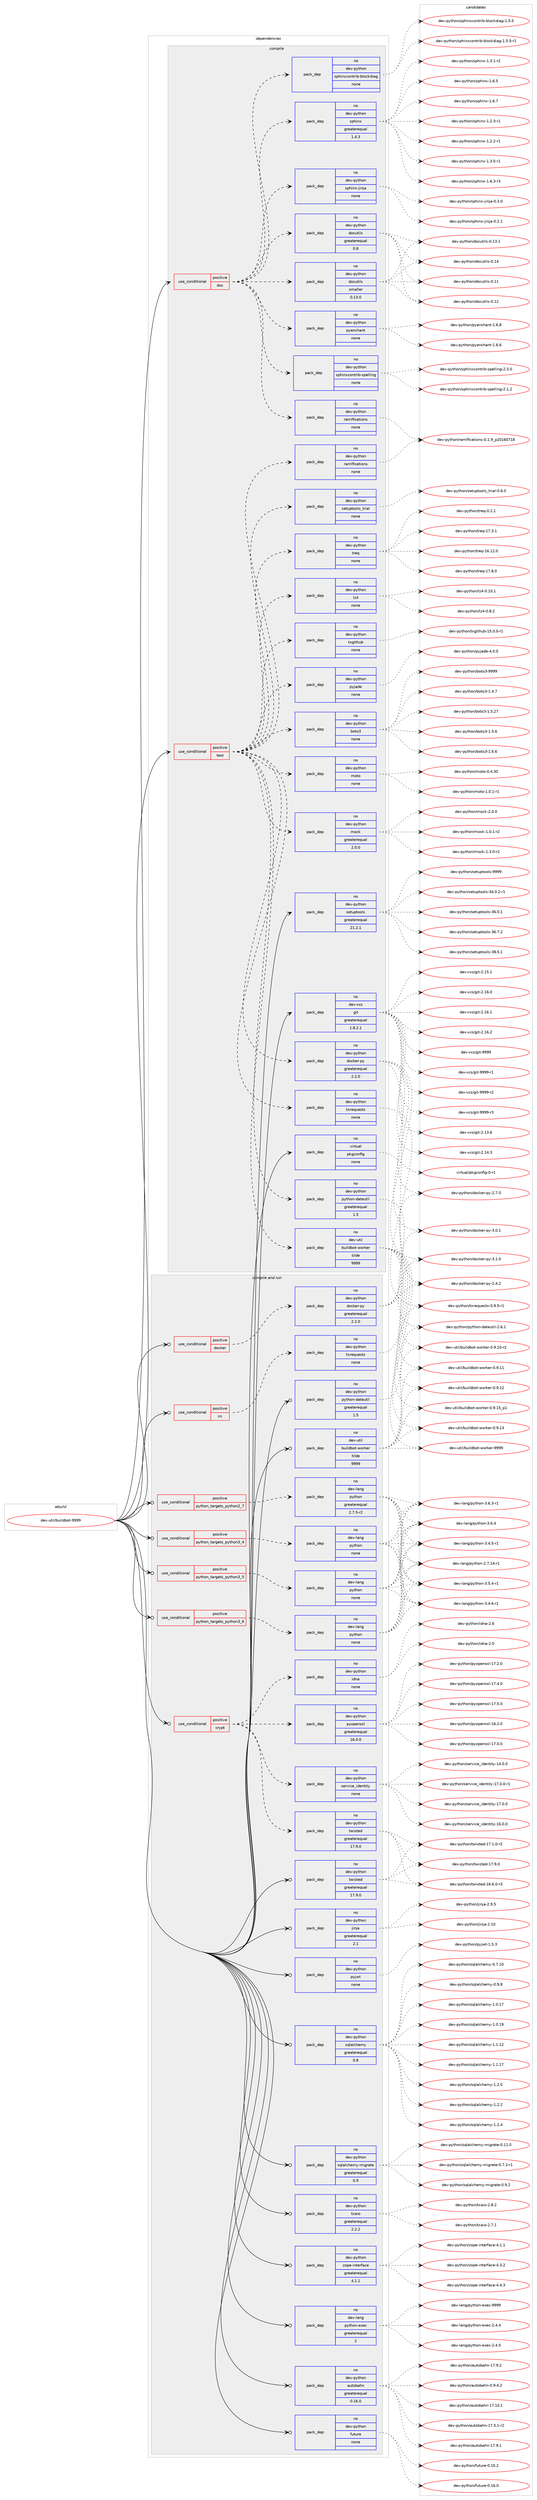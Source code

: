 digraph prolog {

# *************
# Graph options
# *************

newrank=true;
concentrate=true;
compound=true;
graph [rankdir=LR,fontname=Helvetica,fontsize=10,ranksep=1.5];#, ranksep=2.5, nodesep=0.2];
edge  [arrowhead=vee];
node  [fontname=Helvetica,fontsize=10];

# **********
# The ebuild
# **********

subgraph cluster_leftcol {
color=gray;
rank=same;
label=<<i>ebuild</i>>;
id [label="dev-util/buildbot-9999", color=red, width=4, href="../dev-util/buildbot-9999.svg"];
}

# ****************
# The dependencies
# ****************

subgraph cluster_midcol {
color=gray;
label=<<i>dependencies</i>>;
subgraph cluster_compile {
fillcolor="#eeeeee";
style=filled;
label=<<i>compile</i>>;
subgraph cond250 {
dependency527 [label=<<TABLE BORDER="0" CELLBORDER="1" CELLSPACING="0" CELLPADDING="4"><TR><TD ROWSPAN="3" CELLPADDING="10">use_conditional</TD></TR><TR><TD>positive</TD></TR><TR><TD>doc</TD></TR></TABLE>>, shape=none, color=red];
subgraph pack274 {
dependency528 [label=<<TABLE BORDER="0" CELLBORDER="1" CELLSPACING="0" CELLPADDING="4" WIDTH="220"><TR><TD ROWSPAN="6" CELLPADDING="30">pack_dep</TD></TR><TR><TD WIDTH="110">no</TD></TR><TR><TD>dev-python</TD></TR><TR><TD>sphinx</TD></TR><TR><TD>greaterequal</TD></TR><TR><TD>1.4.3</TD></TR></TABLE>>, shape=none, color=blue];
}
dependency527:e -> dependency528:w [weight=20,style="dashed",arrowhead="vee"];
subgraph pack275 {
dependency529 [label=<<TABLE BORDER="0" CELLBORDER="1" CELLSPACING="0" CELLPADDING="4" WIDTH="220"><TR><TD ROWSPAN="6" CELLPADDING="30">pack_dep</TD></TR><TR><TD WIDTH="110">no</TD></TR><TR><TD>dev-python</TD></TR><TR><TD>sphinxcontrib-blockdiag</TD></TR><TR><TD>none</TD></TR><TR><TD></TD></TR></TABLE>>, shape=none, color=blue];
}
dependency527:e -> dependency529:w [weight=20,style="dashed",arrowhead="vee"];
subgraph pack276 {
dependency530 [label=<<TABLE BORDER="0" CELLBORDER="1" CELLSPACING="0" CELLPADDING="4" WIDTH="220"><TR><TD ROWSPAN="6" CELLPADDING="30">pack_dep</TD></TR><TR><TD WIDTH="110">no</TD></TR><TR><TD>dev-python</TD></TR><TR><TD>sphinxcontrib-spelling</TD></TR><TR><TD>none</TD></TR><TR><TD></TD></TR></TABLE>>, shape=none, color=blue];
}
dependency527:e -> dependency530:w [weight=20,style="dashed",arrowhead="vee"];
subgraph pack277 {
dependency531 [label=<<TABLE BORDER="0" CELLBORDER="1" CELLSPACING="0" CELLPADDING="4" WIDTH="220"><TR><TD ROWSPAN="6" CELLPADDING="30">pack_dep</TD></TR><TR><TD WIDTH="110">no</TD></TR><TR><TD>dev-python</TD></TR><TR><TD>pyenchant</TD></TR><TR><TD>none</TD></TR><TR><TD></TD></TR></TABLE>>, shape=none, color=blue];
}
dependency527:e -> dependency531:w [weight=20,style="dashed",arrowhead="vee"];
subgraph pack278 {
dependency532 [label=<<TABLE BORDER="0" CELLBORDER="1" CELLSPACING="0" CELLPADDING="4" WIDTH="220"><TR><TD ROWSPAN="6" CELLPADDING="30">pack_dep</TD></TR><TR><TD WIDTH="110">no</TD></TR><TR><TD>dev-python</TD></TR><TR><TD>docutils</TD></TR><TR><TD>greaterequal</TD></TR><TR><TD>0.8</TD></TR></TABLE>>, shape=none, color=blue];
}
dependency527:e -> dependency532:w [weight=20,style="dashed",arrowhead="vee"];
subgraph pack279 {
dependency533 [label=<<TABLE BORDER="0" CELLBORDER="1" CELLSPACING="0" CELLPADDING="4" WIDTH="220"><TR><TD ROWSPAN="6" CELLPADDING="30">pack_dep</TD></TR><TR><TD WIDTH="110">no</TD></TR><TR><TD>dev-python</TD></TR><TR><TD>docutils</TD></TR><TR><TD>smaller</TD></TR><TR><TD>0.13.0</TD></TR></TABLE>>, shape=none, color=blue];
}
dependency527:e -> dependency533:w [weight=20,style="dashed",arrowhead="vee"];
subgraph pack280 {
dependency534 [label=<<TABLE BORDER="0" CELLBORDER="1" CELLSPACING="0" CELLPADDING="4" WIDTH="220"><TR><TD ROWSPAN="6" CELLPADDING="30">pack_dep</TD></TR><TR><TD WIDTH="110">no</TD></TR><TR><TD>dev-python</TD></TR><TR><TD>sphinx-jinja</TD></TR><TR><TD>none</TD></TR><TR><TD></TD></TR></TABLE>>, shape=none, color=blue];
}
dependency527:e -> dependency534:w [weight=20,style="dashed",arrowhead="vee"];
subgraph pack281 {
dependency535 [label=<<TABLE BORDER="0" CELLBORDER="1" CELLSPACING="0" CELLPADDING="4" WIDTH="220"><TR><TD ROWSPAN="6" CELLPADDING="30">pack_dep</TD></TR><TR><TD WIDTH="110">no</TD></TR><TR><TD>dev-python</TD></TR><TR><TD>ramlfications</TD></TR><TR><TD>none</TD></TR><TR><TD></TD></TR></TABLE>>, shape=none, color=blue];
}
dependency527:e -> dependency535:w [weight=20,style="dashed",arrowhead="vee"];
}
id:e -> dependency527:w [weight=20,style="solid",arrowhead="vee"];
subgraph cond251 {
dependency536 [label=<<TABLE BORDER="0" CELLBORDER="1" CELLSPACING="0" CELLPADDING="4"><TR><TD ROWSPAN="3" CELLPADDING="10">use_conditional</TD></TR><TR><TD>positive</TD></TR><TR><TD>test</TD></TR></TABLE>>, shape=none, color=red];
subgraph pack282 {
dependency537 [label=<<TABLE BORDER="0" CELLBORDER="1" CELLSPACING="0" CELLPADDING="4" WIDTH="220"><TR><TD ROWSPAN="6" CELLPADDING="30">pack_dep</TD></TR><TR><TD WIDTH="110">no</TD></TR><TR><TD>dev-python</TD></TR><TR><TD>python-dateutil</TD></TR><TR><TD>greaterequal</TD></TR><TR><TD>1.5</TD></TR></TABLE>>, shape=none, color=blue];
}
dependency536:e -> dependency537:w [weight=20,style="dashed",arrowhead="vee"];
subgraph pack283 {
dependency538 [label=<<TABLE BORDER="0" CELLBORDER="1" CELLSPACING="0" CELLPADDING="4" WIDTH="220"><TR><TD ROWSPAN="6" CELLPADDING="30">pack_dep</TD></TR><TR><TD WIDTH="110">no</TD></TR><TR><TD>dev-python</TD></TR><TR><TD>mock</TD></TR><TR><TD>greaterequal</TD></TR><TR><TD>2.0.0</TD></TR></TABLE>>, shape=none, color=blue];
}
dependency536:e -> dependency538:w [weight=20,style="dashed",arrowhead="vee"];
subgraph pack284 {
dependency539 [label=<<TABLE BORDER="0" CELLBORDER="1" CELLSPACING="0" CELLPADDING="4" WIDTH="220"><TR><TD ROWSPAN="6" CELLPADDING="30">pack_dep</TD></TR><TR><TD WIDTH="110">no</TD></TR><TR><TD>dev-python</TD></TR><TR><TD>moto</TD></TR><TR><TD>none</TD></TR><TR><TD></TD></TR></TABLE>>, shape=none, color=blue];
}
dependency536:e -> dependency539:w [weight=20,style="dashed",arrowhead="vee"];
subgraph pack285 {
dependency540 [label=<<TABLE BORDER="0" CELLBORDER="1" CELLSPACING="0" CELLPADDING="4" WIDTH="220"><TR><TD ROWSPAN="6" CELLPADDING="30">pack_dep</TD></TR><TR><TD WIDTH="110">no</TD></TR><TR><TD>dev-python</TD></TR><TR><TD>boto3</TD></TR><TR><TD>none</TD></TR><TR><TD></TD></TR></TABLE>>, shape=none, color=blue];
}
dependency536:e -> dependency540:w [weight=20,style="dashed",arrowhead="vee"];
subgraph pack286 {
dependency541 [label=<<TABLE BORDER="0" CELLBORDER="1" CELLSPACING="0" CELLPADDING="4" WIDTH="220"><TR><TD ROWSPAN="6" CELLPADDING="30">pack_dep</TD></TR><TR><TD WIDTH="110">no</TD></TR><TR><TD>dev-python</TD></TR><TR><TD>ramlfications</TD></TR><TR><TD>none</TD></TR><TR><TD></TD></TR></TABLE>>, shape=none, color=blue];
}
dependency536:e -> dependency541:w [weight=20,style="dashed",arrowhead="vee"];
subgraph pack287 {
dependency542 [label=<<TABLE BORDER="0" CELLBORDER="1" CELLSPACING="0" CELLPADDING="4" WIDTH="220"><TR><TD ROWSPAN="6" CELLPADDING="30">pack_dep</TD></TR><TR><TD WIDTH="110">no</TD></TR><TR><TD>dev-python</TD></TR><TR><TD>pyjade</TD></TR><TR><TD>none</TD></TR><TR><TD></TD></TR></TABLE>>, shape=none, color=blue];
}
dependency536:e -> dependency542:w [weight=20,style="dashed",arrowhead="vee"];
subgraph pack288 {
dependency543 [label=<<TABLE BORDER="0" CELLBORDER="1" CELLSPACING="0" CELLPADDING="4" WIDTH="220"><TR><TD ROWSPAN="6" CELLPADDING="30">pack_dep</TD></TR><TR><TD WIDTH="110">no</TD></TR><TR><TD>dev-python</TD></TR><TR><TD>txgithub</TD></TR><TR><TD>none</TD></TR><TR><TD></TD></TR></TABLE>>, shape=none, color=blue];
}
dependency536:e -> dependency543:w [weight=20,style="dashed",arrowhead="vee"];
subgraph pack289 {
dependency544 [label=<<TABLE BORDER="0" CELLBORDER="1" CELLSPACING="0" CELLPADDING="4" WIDTH="220"><TR><TD ROWSPAN="6" CELLPADDING="30">pack_dep</TD></TR><TR><TD WIDTH="110">no</TD></TR><TR><TD>dev-python</TD></TR><TR><TD>txrequests</TD></TR><TR><TD>none</TD></TR><TR><TD></TD></TR></TABLE>>, shape=none, color=blue];
}
dependency536:e -> dependency544:w [weight=20,style="dashed",arrowhead="vee"];
subgraph pack290 {
dependency545 [label=<<TABLE BORDER="0" CELLBORDER="1" CELLSPACING="0" CELLPADDING="4" WIDTH="220"><TR><TD ROWSPAN="6" CELLPADDING="30">pack_dep</TD></TR><TR><TD WIDTH="110">no</TD></TR><TR><TD>dev-python</TD></TR><TR><TD>lz4</TD></TR><TR><TD>none</TD></TR><TR><TD></TD></TR></TABLE>>, shape=none, color=blue];
}
dependency536:e -> dependency545:w [weight=20,style="dashed",arrowhead="vee"];
subgraph pack291 {
dependency546 [label=<<TABLE BORDER="0" CELLBORDER="1" CELLSPACING="0" CELLPADDING="4" WIDTH="220"><TR><TD ROWSPAN="6" CELLPADDING="30">pack_dep</TD></TR><TR><TD WIDTH="110">no</TD></TR><TR><TD>dev-python</TD></TR><TR><TD>treq</TD></TR><TR><TD>none</TD></TR><TR><TD></TD></TR></TABLE>>, shape=none, color=blue];
}
dependency536:e -> dependency546:w [weight=20,style="dashed",arrowhead="vee"];
subgraph pack292 {
dependency547 [label=<<TABLE BORDER="0" CELLBORDER="1" CELLSPACING="0" CELLPADDING="4" WIDTH="220"><TR><TD ROWSPAN="6" CELLPADDING="30">pack_dep</TD></TR><TR><TD WIDTH="110">no</TD></TR><TR><TD>dev-python</TD></TR><TR><TD>setuptools_trial</TD></TR><TR><TD>none</TD></TR><TR><TD></TD></TR></TABLE>>, shape=none, color=blue];
}
dependency536:e -> dependency547:w [weight=20,style="dashed",arrowhead="vee"];
subgraph pack293 {
dependency548 [label=<<TABLE BORDER="0" CELLBORDER="1" CELLSPACING="0" CELLPADDING="4" WIDTH="220"><TR><TD ROWSPAN="6" CELLPADDING="30">pack_dep</TD></TR><TR><TD WIDTH="110">no</TD></TR><TR><TD>dev-util</TD></TR><TR><TD>buildbot-worker</TD></TR><TR><TD>tilde</TD></TR><TR><TD>9999</TD></TR></TABLE>>, shape=none, color=blue];
}
dependency536:e -> dependency548:w [weight=20,style="dashed",arrowhead="vee"];
subgraph pack294 {
dependency549 [label=<<TABLE BORDER="0" CELLBORDER="1" CELLSPACING="0" CELLPADDING="4" WIDTH="220"><TR><TD ROWSPAN="6" CELLPADDING="30">pack_dep</TD></TR><TR><TD WIDTH="110">no</TD></TR><TR><TD>dev-python</TD></TR><TR><TD>docker-py</TD></TR><TR><TD>greaterequal</TD></TR><TR><TD>2.2.0</TD></TR></TABLE>>, shape=none, color=blue];
}
dependency536:e -> dependency549:w [weight=20,style="dashed",arrowhead="vee"];
}
id:e -> dependency536:w [weight=20,style="solid",arrowhead="vee"];
subgraph pack295 {
dependency550 [label=<<TABLE BORDER="0" CELLBORDER="1" CELLSPACING="0" CELLPADDING="4" WIDTH="220"><TR><TD ROWSPAN="6" CELLPADDING="30">pack_dep</TD></TR><TR><TD WIDTH="110">no</TD></TR><TR><TD>dev-python</TD></TR><TR><TD>setuptools</TD></TR><TR><TD>greaterequal</TD></TR><TR><TD>21.2.1</TD></TR></TABLE>>, shape=none, color=blue];
}
id:e -> dependency550:w [weight=20,style="solid",arrowhead="vee"];
subgraph pack296 {
dependency551 [label=<<TABLE BORDER="0" CELLBORDER="1" CELLSPACING="0" CELLPADDING="4" WIDTH="220"><TR><TD ROWSPAN="6" CELLPADDING="30">pack_dep</TD></TR><TR><TD WIDTH="110">no</TD></TR><TR><TD>dev-vcs</TD></TR><TR><TD>git</TD></TR><TR><TD>greaterequal</TD></TR><TR><TD>1.8.2.1</TD></TR></TABLE>>, shape=none, color=blue];
}
id:e -> dependency551:w [weight=20,style="solid",arrowhead="vee"];
subgraph pack297 {
dependency552 [label=<<TABLE BORDER="0" CELLBORDER="1" CELLSPACING="0" CELLPADDING="4" WIDTH="220"><TR><TD ROWSPAN="6" CELLPADDING="30">pack_dep</TD></TR><TR><TD WIDTH="110">no</TD></TR><TR><TD>virtual</TD></TR><TR><TD>pkgconfig</TD></TR><TR><TD>none</TD></TR><TR><TD></TD></TR></TABLE>>, shape=none, color=blue];
}
id:e -> dependency552:w [weight=20,style="solid",arrowhead="vee"];
}
subgraph cluster_compileandrun {
fillcolor="#eeeeee";
style=filled;
label=<<i>compile and run</i>>;
subgraph cond252 {
dependency553 [label=<<TABLE BORDER="0" CELLBORDER="1" CELLSPACING="0" CELLPADDING="4"><TR><TD ROWSPAN="3" CELLPADDING="10">use_conditional</TD></TR><TR><TD>positive</TD></TR><TR><TD>crypt</TD></TR></TABLE>>, shape=none, color=red];
subgraph pack298 {
dependency554 [label=<<TABLE BORDER="0" CELLBORDER="1" CELLSPACING="0" CELLPADDING="4" WIDTH="220"><TR><TD ROWSPAN="6" CELLPADDING="30">pack_dep</TD></TR><TR><TD WIDTH="110">no</TD></TR><TR><TD>dev-python</TD></TR><TR><TD>twisted</TD></TR><TR><TD>greaterequal</TD></TR><TR><TD>17.9.0</TD></TR></TABLE>>, shape=none, color=blue];
}
dependency553:e -> dependency554:w [weight=20,style="dashed",arrowhead="vee"];
subgraph pack299 {
dependency555 [label=<<TABLE BORDER="0" CELLBORDER="1" CELLSPACING="0" CELLPADDING="4" WIDTH="220"><TR><TD ROWSPAN="6" CELLPADDING="30">pack_dep</TD></TR><TR><TD WIDTH="110">no</TD></TR><TR><TD>dev-python</TD></TR><TR><TD>pyopenssl</TD></TR><TR><TD>greaterequal</TD></TR><TR><TD>16.0.0</TD></TR></TABLE>>, shape=none, color=blue];
}
dependency553:e -> dependency555:w [weight=20,style="dashed",arrowhead="vee"];
subgraph pack300 {
dependency556 [label=<<TABLE BORDER="0" CELLBORDER="1" CELLSPACING="0" CELLPADDING="4" WIDTH="220"><TR><TD ROWSPAN="6" CELLPADDING="30">pack_dep</TD></TR><TR><TD WIDTH="110">no</TD></TR><TR><TD>dev-python</TD></TR><TR><TD>idna</TD></TR><TR><TD>none</TD></TR><TR><TD></TD></TR></TABLE>>, shape=none, color=blue];
}
dependency553:e -> dependency556:w [weight=20,style="dashed",arrowhead="vee"];
subgraph pack301 {
dependency557 [label=<<TABLE BORDER="0" CELLBORDER="1" CELLSPACING="0" CELLPADDING="4" WIDTH="220"><TR><TD ROWSPAN="6" CELLPADDING="30">pack_dep</TD></TR><TR><TD WIDTH="110">no</TD></TR><TR><TD>dev-python</TD></TR><TR><TD>service_identity</TD></TR><TR><TD>none</TD></TR><TR><TD></TD></TR></TABLE>>, shape=none, color=blue];
}
dependency553:e -> dependency557:w [weight=20,style="dashed",arrowhead="vee"];
}
id:e -> dependency553:w [weight=20,style="solid",arrowhead="odotvee"];
subgraph cond253 {
dependency558 [label=<<TABLE BORDER="0" CELLBORDER="1" CELLSPACING="0" CELLPADDING="4"><TR><TD ROWSPAN="3" CELLPADDING="10">use_conditional</TD></TR><TR><TD>positive</TD></TR><TR><TD>docker</TD></TR></TABLE>>, shape=none, color=red];
subgraph pack302 {
dependency559 [label=<<TABLE BORDER="0" CELLBORDER="1" CELLSPACING="0" CELLPADDING="4" WIDTH="220"><TR><TD ROWSPAN="6" CELLPADDING="30">pack_dep</TD></TR><TR><TD WIDTH="110">no</TD></TR><TR><TD>dev-python</TD></TR><TR><TD>docker-py</TD></TR><TR><TD>greaterequal</TD></TR><TR><TD>2.2.0</TD></TR></TABLE>>, shape=none, color=blue];
}
dependency558:e -> dependency559:w [weight=20,style="dashed",arrowhead="vee"];
}
id:e -> dependency558:w [weight=20,style="solid",arrowhead="odotvee"];
subgraph cond254 {
dependency560 [label=<<TABLE BORDER="0" CELLBORDER="1" CELLSPACING="0" CELLPADDING="4"><TR><TD ROWSPAN="3" CELLPADDING="10">use_conditional</TD></TR><TR><TD>positive</TD></TR><TR><TD>irc</TD></TR></TABLE>>, shape=none, color=red];
subgraph pack303 {
dependency561 [label=<<TABLE BORDER="0" CELLBORDER="1" CELLSPACING="0" CELLPADDING="4" WIDTH="220"><TR><TD ROWSPAN="6" CELLPADDING="30">pack_dep</TD></TR><TR><TD WIDTH="110">no</TD></TR><TR><TD>dev-python</TD></TR><TR><TD>txrequests</TD></TR><TR><TD>none</TD></TR><TR><TD></TD></TR></TABLE>>, shape=none, color=blue];
}
dependency560:e -> dependency561:w [weight=20,style="dashed",arrowhead="vee"];
}
id:e -> dependency560:w [weight=20,style="solid",arrowhead="odotvee"];
subgraph cond255 {
dependency562 [label=<<TABLE BORDER="0" CELLBORDER="1" CELLSPACING="0" CELLPADDING="4"><TR><TD ROWSPAN="3" CELLPADDING="10">use_conditional</TD></TR><TR><TD>positive</TD></TR><TR><TD>python_targets_python2_7</TD></TR></TABLE>>, shape=none, color=red];
subgraph pack304 {
dependency563 [label=<<TABLE BORDER="0" CELLBORDER="1" CELLSPACING="0" CELLPADDING="4" WIDTH="220"><TR><TD ROWSPAN="6" CELLPADDING="30">pack_dep</TD></TR><TR><TD WIDTH="110">no</TD></TR><TR><TD>dev-lang</TD></TR><TR><TD>python</TD></TR><TR><TD>greaterequal</TD></TR><TR><TD>2.7.5-r2</TD></TR></TABLE>>, shape=none, color=blue];
}
dependency562:e -> dependency563:w [weight=20,style="dashed",arrowhead="vee"];
}
id:e -> dependency562:w [weight=20,style="solid",arrowhead="odotvee"];
subgraph cond256 {
dependency564 [label=<<TABLE BORDER="0" CELLBORDER="1" CELLSPACING="0" CELLPADDING="4"><TR><TD ROWSPAN="3" CELLPADDING="10">use_conditional</TD></TR><TR><TD>positive</TD></TR><TR><TD>python_targets_python3_4</TD></TR></TABLE>>, shape=none, color=red];
subgraph pack305 {
dependency565 [label=<<TABLE BORDER="0" CELLBORDER="1" CELLSPACING="0" CELLPADDING="4" WIDTH="220"><TR><TD ROWSPAN="6" CELLPADDING="30">pack_dep</TD></TR><TR><TD WIDTH="110">no</TD></TR><TR><TD>dev-lang</TD></TR><TR><TD>python</TD></TR><TR><TD>none</TD></TR><TR><TD></TD></TR></TABLE>>, shape=none, color=blue];
}
dependency564:e -> dependency565:w [weight=20,style="dashed",arrowhead="vee"];
}
id:e -> dependency564:w [weight=20,style="solid",arrowhead="odotvee"];
subgraph cond257 {
dependency566 [label=<<TABLE BORDER="0" CELLBORDER="1" CELLSPACING="0" CELLPADDING="4"><TR><TD ROWSPAN="3" CELLPADDING="10">use_conditional</TD></TR><TR><TD>positive</TD></TR><TR><TD>python_targets_python3_5</TD></TR></TABLE>>, shape=none, color=red];
subgraph pack306 {
dependency567 [label=<<TABLE BORDER="0" CELLBORDER="1" CELLSPACING="0" CELLPADDING="4" WIDTH="220"><TR><TD ROWSPAN="6" CELLPADDING="30">pack_dep</TD></TR><TR><TD WIDTH="110">no</TD></TR><TR><TD>dev-lang</TD></TR><TR><TD>python</TD></TR><TR><TD>none</TD></TR><TR><TD></TD></TR></TABLE>>, shape=none, color=blue];
}
dependency566:e -> dependency567:w [weight=20,style="dashed",arrowhead="vee"];
}
id:e -> dependency566:w [weight=20,style="solid",arrowhead="odotvee"];
subgraph cond258 {
dependency568 [label=<<TABLE BORDER="0" CELLBORDER="1" CELLSPACING="0" CELLPADDING="4"><TR><TD ROWSPAN="3" CELLPADDING="10">use_conditional</TD></TR><TR><TD>positive</TD></TR><TR><TD>python_targets_python3_6</TD></TR></TABLE>>, shape=none, color=red];
subgraph pack307 {
dependency569 [label=<<TABLE BORDER="0" CELLBORDER="1" CELLSPACING="0" CELLPADDING="4" WIDTH="220"><TR><TD ROWSPAN="6" CELLPADDING="30">pack_dep</TD></TR><TR><TD WIDTH="110">no</TD></TR><TR><TD>dev-lang</TD></TR><TR><TD>python</TD></TR><TR><TD>none</TD></TR><TR><TD></TD></TR></TABLE>>, shape=none, color=blue];
}
dependency568:e -> dependency569:w [weight=20,style="dashed",arrowhead="vee"];
}
id:e -> dependency568:w [weight=20,style="solid",arrowhead="odotvee"];
subgraph pack308 {
dependency570 [label=<<TABLE BORDER="0" CELLBORDER="1" CELLSPACING="0" CELLPADDING="4" WIDTH="220"><TR><TD ROWSPAN="6" CELLPADDING="30">pack_dep</TD></TR><TR><TD WIDTH="110">no</TD></TR><TR><TD>dev-lang</TD></TR><TR><TD>python-exec</TD></TR><TR><TD>greaterequal</TD></TR><TR><TD>2</TD></TR></TABLE>>, shape=none, color=blue];
}
id:e -> dependency570:w [weight=20,style="solid",arrowhead="odotvee"];
subgraph pack309 {
dependency571 [label=<<TABLE BORDER="0" CELLBORDER="1" CELLSPACING="0" CELLPADDING="4" WIDTH="220"><TR><TD ROWSPAN="6" CELLPADDING="30">pack_dep</TD></TR><TR><TD WIDTH="110">no</TD></TR><TR><TD>dev-python</TD></TR><TR><TD>autobahn</TD></TR><TR><TD>greaterequal</TD></TR><TR><TD>0.16.0</TD></TR></TABLE>>, shape=none, color=blue];
}
id:e -> dependency571:w [weight=20,style="solid",arrowhead="odotvee"];
subgraph pack310 {
dependency572 [label=<<TABLE BORDER="0" CELLBORDER="1" CELLSPACING="0" CELLPADDING="4" WIDTH="220"><TR><TD ROWSPAN="6" CELLPADDING="30">pack_dep</TD></TR><TR><TD WIDTH="110">no</TD></TR><TR><TD>dev-python</TD></TR><TR><TD>future</TD></TR><TR><TD>none</TD></TR><TR><TD></TD></TR></TABLE>>, shape=none, color=blue];
}
id:e -> dependency572:w [weight=20,style="solid",arrowhead="odotvee"];
subgraph pack311 {
dependency573 [label=<<TABLE BORDER="0" CELLBORDER="1" CELLSPACING="0" CELLPADDING="4" WIDTH="220"><TR><TD ROWSPAN="6" CELLPADDING="30">pack_dep</TD></TR><TR><TD WIDTH="110">no</TD></TR><TR><TD>dev-python</TD></TR><TR><TD>jinja</TD></TR><TR><TD>greaterequal</TD></TR><TR><TD>2.1</TD></TR></TABLE>>, shape=none, color=blue];
}
id:e -> dependency573:w [weight=20,style="solid",arrowhead="odotvee"];
subgraph pack312 {
dependency574 [label=<<TABLE BORDER="0" CELLBORDER="1" CELLSPACING="0" CELLPADDING="4" WIDTH="220"><TR><TD ROWSPAN="6" CELLPADDING="30">pack_dep</TD></TR><TR><TD WIDTH="110">no</TD></TR><TR><TD>dev-python</TD></TR><TR><TD>pyjwt</TD></TR><TR><TD>none</TD></TR><TR><TD></TD></TR></TABLE>>, shape=none, color=blue];
}
id:e -> dependency574:w [weight=20,style="solid",arrowhead="odotvee"];
subgraph pack313 {
dependency575 [label=<<TABLE BORDER="0" CELLBORDER="1" CELLSPACING="0" CELLPADDING="4" WIDTH="220"><TR><TD ROWSPAN="6" CELLPADDING="30">pack_dep</TD></TR><TR><TD WIDTH="110">no</TD></TR><TR><TD>dev-python</TD></TR><TR><TD>python-dateutil</TD></TR><TR><TD>greaterequal</TD></TR><TR><TD>1.5</TD></TR></TABLE>>, shape=none, color=blue];
}
id:e -> dependency575:w [weight=20,style="solid",arrowhead="odotvee"];
subgraph pack314 {
dependency576 [label=<<TABLE BORDER="0" CELLBORDER="1" CELLSPACING="0" CELLPADDING="4" WIDTH="220"><TR><TD ROWSPAN="6" CELLPADDING="30">pack_dep</TD></TR><TR><TD WIDTH="110">no</TD></TR><TR><TD>dev-python</TD></TR><TR><TD>sqlalchemy</TD></TR><TR><TD>greaterequal</TD></TR><TR><TD>0.8</TD></TR></TABLE>>, shape=none, color=blue];
}
id:e -> dependency576:w [weight=20,style="solid",arrowhead="odotvee"];
subgraph pack315 {
dependency577 [label=<<TABLE BORDER="0" CELLBORDER="1" CELLSPACING="0" CELLPADDING="4" WIDTH="220"><TR><TD ROWSPAN="6" CELLPADDING="30">pack_dep</TD></TR><TR><TD WIDTH="110">no</TD></TR><TR><TD>dev-python</TD></TR><TR><TD>sqlalchemy-migrate</TD></TR><TR><TD>greaterequal</TD></TR><TR><TD>0.9</TD></TR></TABLE>>, shape=none, color=blue];
}
id:e -> dependency577:w [weight=20,style="solid",arrowhead="odotvee"];
subgraph pack316 {
dependency578 [label=<<TABLE BORDER="0" CELLBORDER="1" CELLSPACING="0" CELLPADDING="4" WIDTH="220"><TR><TD ROWSPAN="6" CELLPADDING="30">pack_dep</TD></TR><TR><TD WIDTH="110">no</TD></TR><TR><TD>dev-python</TD></TR><TR><TD>twisted</TD></TR><TR><TD>greaterequal</TD></TR><TR><TD>17.9.0</TD></TR></TABLE>>, shape=none, color=blue];
}
id:e -> dependency578:w [weight=20,style="solid",arrowhead="odotvee"];
subgraph pack317 {
dependency579 [label=<<TABLE BORDER="0" CELLBORDER="1" CELLSPACING="0" CELLPADDING="4" WIDTH="220"><TR><TD ROWSPAN="6" CELLPADDING="30">pack_dep</TD></TR><TR><TD WIDTH="110">no</TD></TR><TR><TD>dev-python</TD></TR><TR><TD>txaio</TD></TR><TR><TD>greaterequal</TD></TR><TR><TD>2.2.2</TD></TR></TABLE>>, shape=none, color=blue];
}
id:e -> dependency579:w [weight=20,style="solid",arrowhead="odotvee"];
subgraph pack318 {
dependency580 [label=<<TABLE BORDER="0" CELLBORDER="1" CELLSPACING="0" CELLPADDING="4" WIDTH="220"><TR><TD ROWSPAN="6" CELLPADDING="30">pack_dep</TD></TR><TR><TD WIDTH="110">no</TD></TR><TR><TD>dev-python</TD></TR><TR><TD>zope-interface</TD></TR><TR><TD>greaterequal</TD></TR><TR><TD>4.1.1</TD></TR></TABLE>>, shape=none, color=blue];
}
id:e -> dependency580:w [weight=20,style="solid",arrowhead="odotvee"];
subgraph pack319 {
dependency581 [label=<<TABLE BORDER="0" CELLBORDER="1" CELLSPACING="0" CELLPADDING="4" WIDTH="220"><TR><TD ROWSPAN="6" CELLPADDING="30">pack_dep</TD></TR><TR><TD WIDTH="110">no</TD></TR><TR><TD>dev-util</TD></TR><TR><TD>buildbot-worker</TD></TR><TR><TD>tilde</TD></TR><TR><TD>9999</TD></TR></TABLE>>, shape=none, color=blue];
}
id:e -> dependency581:w [weight=20,style="solid",arrowhead="odotvee"];
}
subgraph cluster_run {
fillcolor="#eeeeee";
style=filled;
label=<<i>run</i>>;
}
}

# **************
# The candidates
# **************

subgraph cluster_choices {
rank=same;
color=gray;
label=<<i>candidates</i>>;

subgraph choice274 {
color=black;
nodesep=1;
choice10010111845112121116104111110471151121041051101204549465046504511449 [label="dev-python/sphinx-1.2.2-r1", color=red, width=4,href="../dev-python/sphinx-1.2.2-r1.svg"];
choice10010111845112121116104111110471151121041051101204549465046514511449 [label="dev-python/sphinx-1.2.3-r1", color=red, width=4,href="../dev-python/sphinx-1.2.3-r1.svg"];
choice10010111845112121116104111110471151121041051101204549465146494511450 [label="dev-python/sphinx-1.3.1-r2", color=red, width=4,href="../dev-python/sphinx-1.3.1-r2.svg"];
choice10010111845112121116104111110471151121041051101204549465146534511449 [label="dev-python/sphinx-1.3.5-r1", color=red, width=4,href="../dev-python/sphinx-1.3.5-r1.svg"];
choice10010111845112121116104111110471151121041051101204549465446514511451 [label="dev-python/sphinx-1.6.3-r3", color=red, width=4,href="../dev-python/sphinx-1.6.3-r3.svg"];
choice1001011184511212111610411111047115112104105110120454946544653 [label="dev-python/sphinx-1.6.5", color=red, width=4,href="../dev-python/sphinx-1.6.5.svg"];
choice1001011184511212111610411111047115112104105110120454946544655 [label="dev-python/sphinx-1.6.7", color=red, width=4,href="../dev-python/sphinx-1.6.7.svg"];
dependency528:e -> choice10010111845112121116104111110471151121041051101204549465046504511449:w [style=dotted,weight="100"];
dependency528:e -> choice10010111845112121116104111110471151121041051101204549465046514511449:w [style=dotted,weight="100"];
dependency528:e -> choice10010111845112121116104111110471151121041051101204549465146494511450:w [style=dotted,weight="100"];
dependency528:e -> choice10010111845112121116104111110471151121041051101204549465146534511449:w [style=dotted,weight="100"];
dependency528:e -> choice10010111845112121116104111110471151121041051101204549465446514511451:w [style=dotted,weight="100"];
dependency528:e -> choice1001011184511212111610411111047115112104105110120454946544653:w [style=dotted,weight="100"];
dependency528:e -> choice1001011184511212111610411111047115112104105110120454946544655:w [style=dotted,weight="100"];
}
subgraph choice275 {
color=black;
nodesep=1;
choice1001011184511212111610411111047115112104105110120991111101161141059845981081119910710010597103454946534653 [label="dev-python/sphinxcontrib-blockdiag-1.5.5", color=red, width=4,href="../dev-python/sphinxcontrib-blockdiag-1.5.5.svg"];
choice10010111845112121116104111110471151121041051101209911111011611410598459810811199107100105971034549465346534511449 [label="dev-python/sphinxcontrib-blockdiag-1.5.5-r1", color=red, width=4,href="../dev-python/sphinxcontrib-blockdiag-1.5.5-r1.svg"];
dependency529:e -> choice1001011184511212111610411111047115112104105110120991111101161141059845981081119910710010597103454946534653:w [style=dotted,weight="100"];
dependency529:e -> choice10010111845112121116104111110471151121041051101209911111011611410598459810811199107100105971034549465346534511449:w [style=dotted,weight="100"];
}
subgraph choice276 {
color=black;
nodesep=1;
choice1001011184511212111610411111047115112104105110120991111101161141059845115112101108108105110103455046494650 [label="dev-python/sphinxcontrib-spelling-2.1.2", color=red, width=4,href="../dev-python/sphinxcontrib-spelling-2.1.2.svg"];
choice1001011184511212111610411111047115112104105110120991111101161141059845115112101108108105110103455046514648 [label="dev-python/sphinxcontrib-spelling-2.3.0", color=red, width=4,href="../dev-python/sphinxcontrib-spelling-2.3.0.svg"];
dependency530:e -> choice1001011184511212111610411111047115112104105110120991111101161141059845115112101108108105110103455046494650:w [style=dotted,weight="100"];
dependency530:e -> choice1001011184511212111610411111047115112104105110120991111101161141059845115112101108108105110103455046514648:w [style=dotted,weight="100"];
}
subgraph choice277 {
color=black;
nodesep=1;
choice10010111845112121116104111110471121211011109910497110116454946544654 [label="dev-python/pyenchant-1.6.6", color=red, width=4,href="../dev-python/pyenchant-1.6.6.svg"];
choice10010111845112121116104111110471121211011109910497110116454946544656 [label="dev-python/pyenchant-1.6.8", color=red, width=4,href="../dev-python/pyenchant-1.6.8.svg"];
dependency531:e -> choice10010111845112121116104111110471121211011109910497110116454946544654:w [style=dotted,weight="100"];
dependency531:e -> choice10010111845112121116104111110471121211011109910497110116454946544656:w [style=dotted,weight="100"];
}
subgraph choice278 {
color=black;
nodesep=1;
choice1001011184511212111610411111047100111991171161051081154548464949 [label="dev-python/docutils-0.11", color=red, width=4,href="../dev-python/docutils-0.11.svg"];
choice1001011184511212111610411111047100111991171161051081154548464950 [label="dev-python/docutils-0.12", color=red, width=4,href="../dev-python/docutils-0.12.svg"];
choice10010111845112121116104111110471001119911711610510811545484649514649 [label="dev-python/docutils-0.13.1", color=red, width=4,href="../dev-python/docutils-0.13.1.svg"];
choice1001011184511212111610411111047100111991171161051081154548464952 [label="dev-python/docutils-0.14", color=red, width=4,href="../dev-python/docutils-0.14.svg"];
dependency532:e -> choice1001011184511212111610411111047100111991171161051081154548464949:w [style=dotted,weight="100"];
dependency532:e -> choice1001011184511212111610411111047100111991171161051081154548464950:w [style=dotted,weight="100"];
dependency532:e -> choice10010111845112121116104111110471001119911711610510811545484649514649:w [style=dotted,weight="100"];
dependency532:e -> choice1001011184511212111610411111047100111991171161051081154548464952:w [style=dotted,weight="100"];
}
subgraph choice279 {
color=black;
nodesep=1;
choice1001011184511212111610411111047100111991171161051081154548464949 [label="dev-python/docutils-0.11", color=red, width=4,href="../dev-python/docutils-0.11.svg"];
choice1001011184511212111610411111047100111991171161051081154548464950 [label="dev-python/docutils-0.12", color=red, width=4,href="../dev-python/docutils-0.12.svg"];
choice10010111845112121116104111110471001119911711610510811545484649514649 [label="dev-python/docutils-0.13.1", color=red, width=4,href="../dev-python/docutils-0.13.1.svg"];
choice1001011184511212111610411111047100111991171161051081154548464952 [label="dev-python/docutils-0.14", color=red, width=4,href="../dev-python/docutils-0.14.svg"];
dependency533:e -> choice1001011184511212111610411111047100111991171161051081154548464949:w [style=dotted,weight="100"];
dependency533:e -> choice1001011184511212111610411111047100111991171161051081154548464950:w [style=dotted,weight="100"];
dependency533:e -> choice10010111845112121116104111110471001119911711610510811545484649514649:w [style=dotted,weight="100"];
dependency533:e -> choice1001011184511212111610411111047100111991171161051081154548464952:w [style=dotted,weight="100"];
}
subgraph choice280 {
color=black;
nodesep=1;
choice10010111845112121116104111110471151121041051101204510610511010697454846504649 [label="dev-python/sphinx-jinja-0.2.1", color=red, width=4,href="../dev-python/sphinx-jinja-0.2.1.svg"];
choice10010111845112121116104111110471151121041051101204510610511010697454846514648 [label="dev-python/sphinx-jinja-0.3.0", color=red, width=4,href="../dev-python/sphinx-jinja-0.3.0.svg"];
dependency534:e -> choice10010111845112121116104111110471151121041051101204510610511010697454846504649:w [style=dotted,weight="100"];
dependency534:e -> choice10010111845112121116104111110471151121041051101204510610511010697454846514648:w [style=dotted,weight="100"];
}
subgraph choice281 {
color=black;
nodesep=1;
choice1001011184511212111610411111047114971091081021059997116105111110115454846494657951125048495448554956 [label="dev-python/ramlfications-0.1.9_p20160718", color=red, width=4,href="../dev-python/ramlfications-0.1.9_p20160718.svg"];
dependency535:e -> choice1001011184511212111610411111047114971091081021059997116105111110115454846494657951125048495448554956:w [style=dotted,weight="100"];
}
subgraph choice282 {
color=black;
nodesep=1;
choice10010111845112121116104111110471121211161041111104510097116101117116105108455046544649 [label="dev-python/python-dateutil-2.6.1", color=red, width=4,href="../dev-python/python-dateutil-2.6.1.svg"];
dependency537:e -> choice10010111845112121116104111110471121211161041111104510097116101117116105108455046544649:w [style=dotted,weight="100"];
}
subgraph choice283 {
color=black;
nodesep=1;
choice1001011184511212111610411111047109111991074549464846494511450 [label="dev-python/mock-1.0.1-r2", color=red, width=4,href="../dev-python/mock-1.0.1-r2.svg"];
choice1001011184511212111610411111047109111991074549465146484511450 [label="dev-python/mock-1.3.0-r2", color=red, width=4,href="../dev-python/mock-1.3.0-r2.svg"];
choice100101118451121211161041111104710911199107455046484648 [label="dev-python/mock-2.0.0", color=red, width=4,href="../dev-python/mock-2.0.0.svg"];
dependency538:e -> choice1001011184511212111610411111047109111991074549464846494511450:w [style=dotted,weight="100"];
dependency538:e -> choice1001011184511212111610411111047109111991074549465146484511450:w [style=dotted,weight="100"];
dependency538:e -> choice100101118451121211161041111104710911199107455046484648:w [style=dotted,weight="100"];
}
subgraph choice284 {
color=black;
nodesep=1;
choice100101118451121211161041111104710911111611145484652465148 [label="dev-python/moto-0.4.30", color=red, width=4,href="../dev-python/moto-0.4.30.svg"];
choice10010111845112121116104111110471091111161114549464846494511449 [label="dev-python/moto-1.0.1-r1", color=red, width=4,href="../dev-python/moto-1.0.1-r1.svg"];
dependency539:e -> choice100101118451121211161041111104710911111611145484652465148:w [style=dotted,weight="100"];
dependency539:e -> choice10010111845112121116104111110471091111161114549464846494511449:w [style=dotted,weight="100"];
}
subgraph choice285 {
color=black;
nodesep=1;
choice10010111845112121116104111110479811111611151454946524655 [label="dev-python/boto3-1.4.7", color=red, width=4,href="../dev-python/boto3-1.4.7.svg"];
choice1001011184511212111610411111047981111161115145494653465055 [label="dev-python/boto3-1.5.27", color=red, width=4,href="../dev-python/boto3-1.5.27.svg"];
choice10010111845112121116104111110479811111611151454946534654 [label="dev-python/boto3-1.5.6", color=red, width=4,href="../dev-python/boto3-1.5.6.svg"];
choice10010111845112121116104111110479811111611151454946544654 [label="dev-python/boto3-1.6.6", color=red, width=4,href="../dev-python/boto3-1.6.6.svg"];
choice100101118451121211161041111104798111116111514557575757 [label="dev-python/boto3-9999", color=red, width=4,href="../dev-python/boto3-9999.svg"];
dependency540:e -> choice10010111845112121116104111110479811111611151454946524655:w [style=dotted,weight="100"];
dependency540:e -> choice1001011184511212111610411111047981111161115145494653465055:w [style=dotted,weight="100"];
dependency540:e -> choice10010111845112121116104111110479811111611151454946534654:w [style=dotted,weight="100"];
dependency540:e -> choice10010111845112121116104111110479811111611151454946544654:w [style=dotted,weight="100"];
dependency540:e -> choice100101118451121211161041111104798111116111514557575757:w [style=dotted,weight="100"];
}
subgraph choice286 {
color=black;
nodesep=1;
choice1001011184511212111610411111047114971091081021059997116105111110115454846494657951125048495448554956 [label="dev-python/ramlfications-0.1.9_p20160718", color=red, width=4,href="../dev-python/ramlfications-0.1.9_p20160718.svg"];
dependency541:e -> choice1001011184511212111610411111047114971091081021059997116105111110115454846494657951125048495448554956:w [style=dotted,weight="100"];
}
subgraph choice287 {
color=black;
nodesep=1;
choice100101118451121211161041111104711212110697100101455246484648 [label="dev-python/pyjade-4.0.0", color=red, width=4,href="../dev-python/pyjade-4.0.0.svg"];
dependency542:e -> choice100101118451121211161041111104711212110697100101455246484648:w [style=dotted,weight="100"];
}
subgraph choice288 {
color=black;
nodesep=1;
choice100101118451121211161041111104711612010310511610411798454953464846484511449 [label="dev-python/txgithub-15.0.0-r1", color=red, width=4,href="../dev-python/txgithub-15.0.0-r1.svg"];
dependency543:e -> choice100101118451121211161041111104711612010310511610411798454953464846484511449:w [style=dotted,weight="100"];
}
subgraph choice289 {
color=black;
nodesep=1;
choice10010111845112121116104111110471161201141011131171011151161154548465746534511449 [label="dev-python/txrequests-0.9.5-r1", color=red, width=4,href="../dev-python/txrequests-0.9.5-r1.svg"];
dependency544:e -> choice10010111845112121116104111110471161201141011131171011151161154548465746534511449:w [style=dotted,weight="100"];
}
subgraph choice290 {
color=black;
nodesep=1;
choice10010111845112121116104111110471081225245484649484649 [label="dev-python/lz4-0.10.1", color=red, width=4,href="../dev-python/lz4-0.10.1.svg"];
choice100101118451121211161041111104710812252454846564650 [label="dev-python/lz4-0.8.2", color=red, width=4,href="../dev-python/lz4-0.8.2.svg"];
dependency545:e -> choice10010111845112121116104111110471081225245484649484649:w [style=dotted,weight="100"];
dependency545:e -> choice100101118451121211161041111104710812252454846564650:w [style=dotted,weight="100"];
}
subgraph choice291 {
color=black;
nodesep=1;
choice1001011184511212111610411111047116114101113454846504649 [label="dev-python/treq-0.2.1", color=red, width=4,href="../dev-python/treq-0.2.1.svg"];
choice10010111845112121116104111110471161141011134549544649504648 [label="dev-python/treq-16.12.0", color=red, width=4,href="../dev-python/treq-16.12.0.svg"];
choice100101118451121211161041111104711611410111345495546514649 [label="dev-python/treq-17.3.1", color=red, width=4,href="../dev-python/treq-17.3.1.svg"];
choice100101118451121211161041111104711611410111345495546564648 [label="dev-python/treq-17.8.0", color=red, width=4,href="../dev-python/treq-17.8.0.svg"];
dependency546:e -> choice1001011184511212111610411111047116114101113454846504649:w [style=dotted,weight="100"];
dependency546:e -> choice10010111845112121116104111110471161141011134549544649504648:w [style=dotted,weight="100"];
dependency546:e -> choice100101118451121211161041111104711611410111345495546514649:w [style=dotted,weight="100"];
dependency546:e -> choice100101118451121211161041111104711611410111345495546564648:w [style=dotted,weight="100"];
}
subgraph choice292 {
color=black;
nodesep=1;
choice10010111845112121116104111110471151011161171121161111111081159511611410597108454846544648 [label="dev-python/setuptools_trial-0.6.0", color=red, width=4,href="../dev-python/setuptools_trial-0.6.0.svg"];
dependency547:e -> choice10010111845112121116104111110471151011161171121161111111081159511611410597108454846544648:w [style=dotted,weight="100"];
}
subgraph choice293 {
color=black;
nodesep=1;
choice1001011184511711610510847981171051081009811111645119111114107101114454846574649484511450 [label="dev-util/buildbot-worker-0.9.10-r2", color=red, width=4,href="../dev-util/buildbot-worker-0.9.10-r2.svg"];
choice100101118451171161051084798117105108100981111164511911111410710111445484657464949 [label="dev-util/buildbot-worker-0.9.11", color=red, width=4,href="../dev-util/buildbot-worker-0.9.11.svg"];
choice100101118451171161051084798117105108100981111164511911111410710111445484657464950 [label="dev-util/buildbot-worker-0.9.12", color=red, width=4,href="../dev-util/buildbot-worker-0.9.12.svg"];
choice100101118451171161051084798117105108100981111164511911111410710111445484657464951 [label="dev-util/buildbot-worker-0.9.13", color=red, width=4,href="../dev-util/buildbot-worker-0.9.13.svg"];
choice1001011184511711610510847981171051081009811111645119111114107101114454846574649539511249 [label="dev-util/buildbot-worker-0.9.15_p1", color=red, width=4,href="../dev-util/buildbot-worker-0.9.15_p1.svg"];
choice10010111845117116105108479811710510810098111116451191111141071011144557575757 [label="dev-util/buildbot-worker-9999", color=red, width=4,href="../dev-util/buildbot-worker-9999.svg"];
dependency548:e -> choice1001011184511711610510847981171051081009811111645119111114107101114454846574649484511450:w [style=dotted,weight="100"];
dependency548:e -> choice100101118451171161051084798117105108100981111164511911111410710111445484657464949:w [style=dotted,weight="100"];
dependency548:e -> choice100101118451171161051084798117105108100981111164511911111410710111445484657464950:w [style=dotted,weight="100"];
dependency548:e -> choice100101118451171161051084798117105108100981111164511911111410710111445484657464951:w [style=dotted,weight="100"];
dependency548:e -> choice1001011184511711610510847981171051081009811111645119111114107101114454846574649539511249:w [style=dotted,weight="100"];
dependency548:e -> choice10010111845117116105108479811710510810098111116451191111141071011144557575757:w [style=dotted,weight="100"];
}
subgraph choice294 {
color=black;
nodesep=1;
choice10010111845112121116104111110471001119910710111445112121455046524650 [label="dev-python/docker-py-2.4.2", color=red, width=4,href="../dev-python/docker-py-2.4.2.svg"];
choice10010111845112121116104111110471001119910710111445112121455046554648 [label="dev-python/docker-py-2.7.0", color=red, width=4,href="../dev-python/docker-py-2.7.0.svg"];
choice10010111845112121116104111110471001119910710111445112121455146484649 [label="dev-python/docker-py-3.0.1", color=red, width=4,href="../dev-python/docker-py-3.0.1.svg"];
choice10010111845112121116104111110471001119910710111445112121455146494648 [label="dev-python/docker-py-3.1.0", color=red, width=4,href="../dev-python/docker-py-3.1.0.svg"];
dependency549:e -> choice10010111845112121116104111110471001119910710111445112121455046524650:w [style=dotted,weight="100"];
dependency549:e -> choice10010111845112121116104111110471001119910710111445112121455046554648:w [style=dotted,weight="100"];
dependency549:e -> choice10010111845112121116104111110471001119910710111445112121455146484649:w [style=dotted,weight="100"];
dependency549:e -> choice10010111845112121116104111110471001119910710111445112121455146494648:w [style=dotted,weight="100"];
}
subgraph choice295 {
color=black;
nodesep=1;
choice1001011184511212111610411111047115101116117112116111111108115455152464846504511449 [label="dev-python/setuptools-34.0.2-r1", color=red, width=4,href="../dev-python/setuptools-34.0.2-r1.svg"];
choice100101118451121211161041111104711510111611711211611111110811545515446484649 [label="dev-python/setuptools-36.0.1", color=red, width=4,href="../dev-python/setuptools-36.0.1.svg"];
choice100101118451121211161041111104711510111611711211611111110811545515446554650 [label="dev-python/setuptools-36.7.2", color=red, width=4,href="../dev-python/setuptools-36.7.2.svg"];
choice100101118451121211161041111104711510111611711211611111110811545515646534649 [label="dev-python/setuptools-38.5.1", color=red, width=4,href="../dev-python/setuptools-38.5.1.svg"];
choice10010111845112121116104111110471151011161171121161111111081154557575757 [label="dev-python/setuptools-9999", color=red, width=4,href="../dev-python/setuptools-9999.svg"];
dependency550:e -> choice1001011184511212111610411111047115101116117112116111111108115455152464846504511449:w [style=dotted,weight="100"];
dependency550:e -> choice100101118451121211161041111104711510111611711211611111110811545515446484649:w [style=dotted,weight="100"];
dependency550:e -> choice100101118451121211161041111104711510111611711211611111110811545515446554650:w [style=dotted,weight="100"];
dependency550:e -> choice100101118451121211161041111104711510111611711211611111110811545515646534649:w [style=dotted,weight="100"];
dependency550:e -> choice10010111845112121116104111110471151011161171121161111111081154557575757:w [style=dotted,weight="100"];
}
subgraph choice296 {
color=black;
nodesep=1;
choice10010111845118991154710310511645504649514654 [label="dev-vcs/git-2.13.6", color=red, width=4,href="../dev-vcs/git-2.13.6.svg"];
choice10010111845118991154710310511645504649524651 [label="dev-vcs/git-2.14.3", color=red, width=4,href="../dev-vcs/git-2.14.3.svg"];
choice10010111845118991154710310511645504649534649 [label="dev-vcs/git-2.15.1", color=red, width=4,href="../dev-vcs/git-2.15.1.svg"];
choice10010111845118991154710310511645504649544648 [label="dev-vcs/git-2.16.0", color=red, width=4,href="../dev-vcs/git-2.16.0.svg"];
choice10010111845118991154710310511645504649544649 [label="dev-vcs/git-2.16.1", color=red, width=4,href="../dev-vcs/git-2.16.1.svg"];
choice10010111845118991154710310511645504649544650 [label="dev-vcs/git-2.16.2", color=red, width=4,href="../dev-vcs/git-2.16.2.svg"];
choice1001011184511899115471031051164557575757 [label="dev-vcs/git-9999", color=red, width=4,href="../dev-vcs/git-9999.svg"];
choice10010111845118991154710310511645575757574511449 [label="dev-vcs/git-9999-r1", color=red, width=4,href="../dev-vcs/git-9999-r1.svg"];
choice10010111845118991154710310511645575757574511450 [label="dev-vcs/git-9999-r2", color=red, width=4,href="../dev-vcs/git-9999-r2.svg"];
choice10010111845118991154710310511645575757574511451 [label="dev-vcs/git-9999-r3", color=red, width=4,href="../dev-vcs/git-9999-r3.svg"];
dependency551:e -> choice10010111845118991154710310511645504649514654:w [style=dotted,weight="100"];
dependency551:e -> choice10010111845118991154710310511645504649524651:w [style=dotted,weight="100"];
dependency551:e -> choice10010111845118991154710310511645504649534649:w [style=dotted,weight="100"];
dependency551:e -> choice10010111845118991154710310511645504649544648:w [style=dotted,weight="100"];
dependency551:e -> choice10010111845118991154710310511645504649544649:w [style=dotted,weight="100"];
dependency551:e -> choice10010111845118991154710310511645504649544650:w [style=dotted,weight="100"];
dependency551:e -> choice1001011184511899115471031051164557575757:w [style=dotted,weight="100"];
dependency551:e -> choice10010111845118991154710310511645575757574511449:w [style=dotted,weight="100"];
dependency551:e -> choice10010111845118991154710310511645575757574511450:w [style=dotted,weight="100"];
dependency551:e -> choice10010111845118991154710310511645575757574511451:w [style=dotted,weight="100"];
}
subgraph choice297 {
color=black;
nodesep=1;
choice11810511411611797108471121071039911111010210510345484511449 [label="virtual/pkgconfig-0-r1", color=red, width=4,href="../virtual/pkgconfig-0-r1.svg"];
dependency552:e -> choice11810511411611797108471121071039911111010210510345484511449:w [style=dotted,weight="100"];
}
subgraph choice298 {
color=black;
nodesep=1;
choice1001011184511212111610411111047116119105115116101100454954465446484511451 [label="dev-python/twisted-16.6.0-r3", color=red, width=4,href="../dev-python/twisted-16.6.0-r3.svg"];
choice1001011184511212111610411111047116119105115116101100454955464946484511450 [label="dev-python/twisted-17.1.0-r2", color=red, width=4,href="../dev-python/twisted-17.1.0-r2.svg"];
choice100101118451121211161041111104711611910511511610110045495546574648 [label="dev-python/twisted-17.9.0", color=red, width=4,href="../dev-python/twisted-17.9.0.svg"];
dependency554:e -> choice1001011184511212111610411111047116119105115116101100454954465446484511451:w [style=dotted,weight="100"];
dependency554:e -> choice1001011184511212111610411111047116119105115116101100454955464946484511450:w [style=dotted,weight="100"];
dependency554:e -> choice100101118451121211161041111104711611910511511610110045495546574648:w [style=dotted,weight="100"];
}
subgraph choice299 {
color=black;
nodesep=1;
choice100101118451121211161041111104711212111111210111011511510845495446504648 [label="dev-python/pyopenssl-16.2.0", color=red, width=4,href="../dev-python/pyopenssl-16.2.0.svg"];
choice100101118451121211161041111104711212111111210111011511510845495546484648 [label="dev-python/pyopenssl-17.0.0", color=red, width=4,href="../dev-python/pyopenssl-17.0.0.svg"];
choice100101118451121211161041111104711212111111210111011511510845495546504648 [label="dev-python/pyopenssl-17.2.0", color=red, width=4,href="../dev-python/pyopenssl-17.2.0.svg"];
choice100101118451121211161041111104711212111111210111011511510845495546524648 [label="dev-python/pyopenssl-17.4.0", color=red, width=4,href="../dev-python/pyopenssl-17.4.0.svg"];
choice100101118451121211161041111104711212111111210111011511510845495546534648 [label="dev-python/pyopenssl-17.5.0", color=red, width=4,href="../dev-python/pyopenssl-17.5.0.svg"];
dependency555:e -> choice100101118451121211161041111104711212111111210111011511510845495446504648:w [style=dotted,weight="100"];
dependency555:e -> choice100101118451121211161041111104711212111111210111011511510845495546484648:w [style=dotted,weight="100"];
dependency555:e -> choice100101118451121211161041111104711212111111210111011511510845495546504648:w [style=dotted,weight="100"];
dependency555:e -> choice100101118451121211161041111104711212111111210111011511510845495546524648:w [style=dotted,weight="100"];
dependency555:e -> choice100101118451121211161041111104711212111111210111011511510845495546534648:w [style=dotted,weight="100"];
}
subgraph choice300 {
color=black;
nodesep=1;
choice10010111845112121116104111110471051001109745504653 [label="dev-python/idna-2.5", color=red, width=4,href="../dev-python/idna-2.5.svg"];
choice10010111845112121116104111110471051001109745504654 [label="dev-python/idna-2.6", color=red, width=4,href="../dev-python/idna-2.6.svg"];
dependency556:e -> choice10010111845112121116104111110471051001109745504653:w [style=dotted,weight="100"];
dependency556:e -> choice10010111845112121116104111110471051001109745504654:w [style=dotted,weight="100"];
}
subgraph choice301 {
color=black;
nodesep=1;
choice1001011184511212111610411111047115101114118105991019510510010111011610511612145495246484648 [label="dev-python/service_identity-14.0.0", color=red, width=4,href="../dev-python/service_identity-14.0.0.svg"];
choice1001011184511212111610411111047115101114118105991019510510010111011610511612145495446484648 [label="dev-python/service_identity-16.0.0", color=red, width=4,href="../dev-python/service_identity-16.0.0.svg"];
choice1001011184511212111610411111047115101114118105991019510510010111011610511612145495546484648 [label="dev-python/service_identity-17.0.0", color=red, width=4,href="../dev-python/service_identity-17.0.0.svg"];
choice10010111845112121116104111110471151011141181059910195105100101110116105116121454955464846484511449 [label="dev-python/service_identity-17.0.0-r1", color=red, width=4,href="../dev-python/service_identity-17.0.0-r1.svg"];
dependency557:e -> choice1001011184511212111610411111047115101114118105991019510510010111011610511612145495246484648:w [style=dotted,weight="100"];
dependency557:e -> choice1001011184511212111610411111047115101114118105991019510510010111011610511612145495446484648:w [style=dotted,weight="100"];
dependency557:e -> choice1001011184511212111610411111047115101114118105991019510510010111011610511612145495546484648:w [style=dotted,weight="100"];
dependency557:e -> choice10010111845112121116104111110471151011141181059910195105100101110116105116121454955464846484511449:w [style=dotted,weight="100"];
}
subgraph choice302 {
color=black;
nodesep=1;
choice10010111845112121116104111110471001119910710111445112121455046524650 [label="dev-python/docker-py-2.4.2", color=red, width=4,href="../dev-python/docker-py-2.4.2.svg"];
choice10010111845112121116104111110471001119910710111445112121455046554648 [label="dev-python/docker-py-2.7.0", color=red, width=4,href="../dev-python/docker-py-2.7.0.svg"];
choice10010111845112121116104111110471001119910710111445112121455146484649 [label="dev-python/docker-py-3.0.1", color=red, width=4,href="../dev-python/docker-py-3.0.1.svg"];
choice10010111845112121116104111110471001119910710111445112121455146494648 [label="dev-python/docker-py-3.1.0", color=red, width=4,href="../dev-python/docker-py-3.1.0.svg"];
dependency559:e -> choice10010111845112121116104111110471001119910710111445112121455046524650:w [style=dotted,weight="100"];
dependency559:e -> choice10010111845112121116104111110471001119910710111445112121455046554648:w [style=dotted,weight="100"];
dependency559:e -> choice10010111845112121116104111110471001119910710111445112121455146484649:w [style=dotted,weight="100"];
dependency559:e -> choice10010111845112121116104111110471001119910710111445112121455146494648:w [style=dotted,weight="100"];
}
subgraph choice303 {
color=black;
nodesep=1;
choice10010111845112121116104111110471161201141011131171011151161154548465746534511449 [label="dev-python/txrequests-0.9.5-r1", color=red, width=4,href="../dev-python/txrequests-0.9.5-r1.svg"];
dependency561:e -> choice10010111845112121116104111110471161201141011131171011151161154548465746534511449:w [style=dotted,weight="100"];
}
subgraph choice304 {
color=black;
nodesep=1;
choice100101118451089711010347112121116104111110455046554649524511449 [label="dev-lang/python-2.7.14-r1", color=red, width=4,href="../dev-lang/python-2.7.14-r1.svg"];
choice1001011184510897110103471121211161041111104551465246534511449 [label="dev-lang/python-3.4.5-r1", color=red, width=4,href="../dev-lang/python-3.4.5-r1.svg"];
choice1001011184510897110103471121211161041111104551465246544511449 [label="dev-lang/python-3.4.6-r1", color=red, width=4,href="../dev-lang/python-3.4.6-r1.svg"];
choice1001011184510897110103471121211161041111104551465346524511449 [label="dev-lang/python-3.5.4-r1", color=red, width=4,href="../dev-lang/python-3.5.4-r1.svg"];
choice1001011184510897110103471121211161041111104551465446514511449 [label="dev-lang/python-3.6.3-r1", color=red, width=4,href="../dev-lang/python-3.6.3-r1.svg"];
choice100101118451089711010347112121116104111110455146544652 [label="dev-lang/python-3.6.4", color=red, width=4,href="../dev-lang/python-3.6.4.svg"];
dependency563:e -> choice100101118451089711010347112121116104111110455046554649524511449:w [style=dotted,weight="100"];
dependency563:e -> choice1001011184510897110103471121211161041111104551465246534511449:w [style=dotted,weight="100"];
dependency563:e -> choice1001011184510897110103471121211161041111104551465246544511449:w [style=dotted,weight="100"];
dependency563:e -> choice1001011184510897110103471121211161041111104551465346524511449:w [style=dotted,weight="100"];
dependency563:e -> choice1001011184510897110103471121211161041111104551465446514511449:w [style=dotted,weight="100"];
dependency563:e -> choice100101118451089711010347112121116104111110455146544652:w [style=dotted,weight="100"];
}
subgraph choice305 {
color=black;
nodesep=1;
choice100101118451089711010347112121116104111110455046554649524511449 [label="dev-lang/python-2.7.14-r1", color=red, width=4,href="../dev-lang/python-2.7.14-r1.svg"];
choice1001011184510897110103471121211161041111104551465246534511449 [label="dev-lang/python-3.4.5-r1", color=red, width=4,href="../dev-lang/python-3.4.5-r1.svg"];
choice1001011184510897110103471121211161041111104551465246544511449 [label="dev-lang/python-3.4.6-r1", color=red, width=4,href="../dev-lang/python-3.4.6-r1.svg"];
choice1001011184510897110103471121211161041111104551465346524511449 [label="dev-lang/python-3.5.4-r1", color=red, width=4,href="../dev-lang/python-3.5.4-r1.svg"];
choice1001011184510897110103471121211161041111104551465446514511449 [label="dev-lang/python-3.6.3-r1", color=red, width=4,href="../dev-lang/python-3.6.3-r1.svg"];
choice100101118451089711010347112121116104111110455146544652 [label="dev-lang/python-3.6.4", color=red, width=4,href="../dev-lang/python-3.6.4.svg"];
dependency565:e -> choice100101118451089711010347112121116104111110455046554649524511449:w [style=dotted,weight="100"];
dependency565:e -> choice1001011184510897110103471121211161041111104551465246534511449:w [style=dotted,weight="100"];
dependency565:e -> choice1001011184510897110103471121211161041111104551465246544511449:w [style=dotted,weight="100"];
dependency565:e -> choice1001011184510897110103471121211161041111104551465346524511449:w [style=dotted,weight="100"];
dependency565:e -> choice1001011184510897110103471121211161041111104551465446514511449:w [style=dotted,weight="100"];
dependency565:e -> choice100101118451089711010347112121116104111110455146544652:w [style=dotted,weight="100"];
}
subgraph choice306 {
color=black;
nodesep=1;
choice100101118451089711010347112121116104111110455046554649524511449 [label="dev-lang/python-2.7.14-r1", color=red, width=4,href="../dev-lang/python-2.7.14-r1.svg"];
choice1001011184510897110103471121211161041111104551465246534511449 [label="dev-lang/python-3.4.5-r1", color=red, width=4,href="../dev-lang/python-3.4.5-r1.svg"];
choice1001011184510897110103471121211161041111104551465246544511449 [label="dev-lang/python-3.4.6-r1", color=red, width=4,href="../dev-lang/python-3.4.6-r1.svg"];
choice1001011184510897110103471121211161041111104551465346524511449 [label="dev-lang/python-3.5.4-r1", color=red, width=4,href="../dev-lang/python-3.5.4-r1.svg"];
choice1001011184510897110103471121211161041111104551465446514511449 [label="dev-lang/python-3.6.3-r1", color=red, width=4,href="../dev-lang/python-3.6.3-r1.svg"];
choice100101118451089711010347112121116104111110455146544652 [label="dev-lang/python-3.6.4", color=red, width=4,href="../dev-lang/python-3.6.4.svg"];
dependency567:e -> choice100101118451089711010347112121116104111110455046554649524511449:w [style=dotted,weight="100"];
dependency567:e -> choice1001011184510897110103471121211161041111104551465246534511449:w [style=dotted,weight="100"];
dependency567:e -> choice1001011184510897110103471121211161041111104551465246544511449:w [style=dotted,weight="100"];
dependency567:e -> choice1001011184510897110103471121211161041111104551465346524511449:w [style=dotted,weight="100"];
dependency567:e -> choice1001011184510897110103471121211161041111104551465446514511449:w [style=dotted,weight="100"];
dependency567:e -> choice100101118451089711010347112121116104111110455146544652:w [style=dotted,weight="100"];
}
subgraph choice307 {
color=black;
nodesep=1;
choice100101118451089711010347112121116104111110455046554649524511449 [label="dev-lang/python-2.7.14-r1", color=red, width=4,href="../dev-lang/python-2.7.14-r1.svg"];
choice1001011184510897110103471121211161041111104551465246534511449 [label="dev-lang/python-3.4.5-r1", color=red, width=4,href="../dev-lang/python-3.4.5-r1.svg"];
choice1001011184510897110103471121211161041111104551465246544511449 [label="dev-lang/python-3.4.6-r1", color=red, width=4,href="../dev-lang/python-3.4.6-r1.svg"];
choice1001011184510897110103471121211161041111104551465346524511449 [label="dev-lang/python-3.5.4-r1", color=red, width=4,href="../dev-lang/python-3.5.4-r1.svg"];
choice1001011184510897110103471121211161041111104551465446514511449 [label="dev-lang/python-3.6.3-r1", color=red, width=4,href="../dev-lang/python-3.6.3-r1.svg"];
choice100101118451089711010347112121116104111110455146544652 [label="dev-lang/python-3.6.4", color=red, width=4,href="../dev-lang/python-3.6.4.svg"];
dependency569:e -> choice100101118451089711010347112121116104111110455046554649524511449:w [style=dotted,weight="100"];
dependency569:e -> choice1001011184510897110103471121211161041111104551465246534511449:w [style=dotted,weight="100"];
dependency569:e -> choice1001011184510897110103471121211161041111104551465246544511449:w [style=dotted,weight="100"];
dependency569:e -> choice1001011184510897110103471121211161041111104551465346524511449:w [style=dotted,weight="100"];
dependency569:e -> choice1001011184510897110103471121211161041111104551465446514511449:w [style=dotted,weight="100"];
dependency569:e -> choice100101118451089711010347112121116104111110455146544652:w [style=dotted,weight="100"];
}
subgraph choice308 {
color=black;
nodesep=1;
choice1001011184510897110103471121211161041111104510112010199455046524652 [label="dev-lang/python-exec-2.4.4", color=red, width=4,href="../dev-lang/python-exec-2.4.4.svg"];
choice1001011184510897110103471121211161041111104510112010199455046524653 [label="dev-lang/python-exec-2.4.5", color=red, width=4,href="../dev-lang/python-exec-2.4.5.svg"];
choice10010111845108971101034711212111610411111045101120101994557575757 [label="dev-lang/python-exec-9999", color=red, width=4,href="../dev-lang/python-exec-9999.svg"];
dependency570:e -> choice1001011184510897110103471121211161041111104510112010199455046524652:w [style=dotted,weight="100"];
dependency570:e -> choice1001011184510897110103471121211161041111104510112010199455046524653:w [style=dotted,weight="100"];
dependency570:e -> choice10010111845108971101034711212111610411111045101120101994557575757:w [style=dotted,weight="100"];
}
subgraph choice309 {
color=black;
nodesep=1;
choice10010111845112121116104111110479711711611198971041104548465746524650 [label="dev-python/autobahn-0.9.4.2", color=red, width=4,href="../dev-python/autobahn-0.9.4.2.svg"];
choice10010111845112121116104111110479711711611198971041104549554649484649 [label="dev-python/autobahn-17.10.1", color=red, width=4,href="../dev-python/autobahn-17.10.1.svg"];
choice1001011184511212111610411111047971171161119897104110454955465346494511450 [label="dev-python/autobahn-17.5.1-r2", color=red, width=4,href="../dev-python/autobahn-17.5.1-r2.svg"];
choice100101118451121211161041111104797117116111989710411045495546574649 [label="dev-python/autobahn-17.9.1", color=red, width=4,href="../dev-python/autobahn-17.9.1.svg"];
choice100101118451121211161041111104797117116111989710411045495546574650 [label="dev-python/autobahn-17.9.2", color=red, width=4,href="../dev-python/autobahn-17.9.2.svg"];
dependency571:e -> choice10010111845112121116104111110479711711611198971041104548465746524650:w [style=dotted,weight="100"];
dependency571:e -> choice10010111845112121116104111110479711711611198971041104549554649484649:w [style=dotted,weight="100"];
dependency571:e -> choice1001011184511212111610411111047971171161119897104110454955465346494511450:w [style=dotted,weight="100"];
dependency571:e -> choice100101118451121211161041111104797117116111989710411045495546574649:w [style=dotted,weight="100"];
dependency571:e -> choice100101118451121211161041111104797117116111989710411045495546574650:w [style=dotted,weight="100"];
}
subgraph choice310 {
color=black;
nodesep=1;
choice100101118451121211161041111104710211711611711410145484649534650 [label="dev-python/future-0.15.2", color=red, width=4,href="../dev-python/future-0.15.2.svg"];
choice100101118451121211161041111104710211711611711410145484649544648 [label="dev-python/future-0.16.0", color=red, width=4,href="../dev-python/future-0.16.0.svg"];
dependency572:e -> choice100101118451121211161041111104710211711611711410145484649534650:w [style=dotted,weight="100"];
dependency572:e -> choice100101118451121211161041111104710211711611711410145484649544648:w [style=dotted,weight="100"];
}
subgraph choice311 {
color=black;
nodesep=1;
choice1001011184511212111610411111047106105110106974550464948 [label="dev-python/jinja-2.10", color=red, width=4,href="../dev-python/jinja-2.10.svg"];
choice100101118451121211161041111104710610511010697455046574653 [label="dev-python/jinja-2.9.5", color=red, width=4,href="../dev-python/jinja-2.9.5.svg"];
dependency573:e -> choice1001011184511212111610411111047106105110106974550464948:w [style=dotted,weight="100"];
dependency573:e -> choice100101118451121211161041111104710610511010697455046574653:w [style=dotted,weight="100"];
}
subgraph choice312 {
color=black;
nodesep=1;
choice1001011184511212111610411111047112121106119116454946534651 [label="dev-python/pyjwt-1.5.3", color=red, width=4,href="../dev-python/pyjwt-1.5.3.svg"];
dependency574:e -> choice1001011184511212111610411111047112121106119116454946534651:w [style=dotted,weight="100"];
}
subgraph choice313 {
color=black;
nodesep=1;
choice10010111845112121116104111110471121211161041111104510097116101117116105108455046544649 [label="dev-python/python-dateutil-2.6.1", color=red, width=4,href="../dev-python/python-dateutil-2.6.1.svg"];
dependency575:e -> choice10010111845112121116104111110471121211161041111104510097116101117116105108455046544649:w [style=dotted,weight="100"];
}
subgraph choice314 {
color=black;
nodesep=1;
choice1001011184511212111610411111047115113108971089910410110912145484655464948 [label="dev-python/sqlalchemy-0.7.10", color=red, width=4,href="../dev-python/sqlalchemy-0.7.10.svg"];
choice10010111845112121116104111110471151131089710899104101109121454846574656 [label="dev-python/sqlalchemy-0.9.8", color=red, width=4,href="../dev-python/sqlalchemy-0.9.8.svg"];
choice1001011184511212111610411111047115113108971089910410110912145494648464955 [label="dev-python/sqlalchemy-1.0.17", color=red, width=4,href="../dev-python/sqlalchemy-1.0.17.svg"];
choice1001011184511212111610411111047115113108971089910410110912145494648464957 [label="dev-python/sqlalchemy-1.0.19", color=red, width=4,href="../dev-python/sqlalchemy-1.0.19.svg"];
choice1001011184511212111610411111047115113108971089910410110912145494649464950 [label="dev-python/sqlalchemy-1.1.12", color=red, width=4,href="../dev-python/sqlalchemy-1.1.12.svg"];
choice1001011184511212111610411111047115113108971089910410110912145494649464955 [label="dev-python/sqlalchemy-1.1.17", color=red, width=4,href="../dev-python/sqlalchemy-1.1.17.svg"];
choice10010111845112121116104111110471151131089710899104101109121454946504648 [label="dev-python/sqlalchemy-1.2.0", color=red, width=4,href="../dev-python/sqlalchemy-1.2.0.svg"];
choice10010111845112121116104111110471151131089710899104101109121454946504650 [label="dev-python/sqlalchemy-1.2.2", color=red, width=4,href="../dev-python/sqlalchemy-1.2.2.svg"];
choice10010111845112121116104111110471151131089710899104101109121454946504652 [label="dev-python/sqlalchemy-1.2.4", color=red, width=4,href="../dev-python/sqlalchemy-1.2.4.svg"];
dependency576:e -> choice1001011184511212111610411111047115113108971089910410110912145484655464948:w [style=dotted,weight="100"];
dependency576:e -> choice10010111845112121116104111110471151131089710899104101109121454846574656:w [style=dotted,weight="100"];
dependency576:e -> choice1001011184511212111610411111047115113108971089910410110912145494648464955:w [style=dotted,weight="100"];
dependency576:e -> choice1001011184511212111610411111047115113108971089910410110912145494648464957:w [style=dotted,weight="100"];
dependency576:e -> choice1001011184511212111610411111047115113108971089910410110912145494649464950:w [style=dotted,weight="100"];
dependency576:e -> choice1001011184511212111610411111047115113108971089910410110912145494649464955:w [style=dotted,weight="100"];
dependency576:e -> choice10010111845112121116104111110471151131089710899104101109121454946504648:w [style=dotted,weight="100"];
dependency576:e -> choice10010111845112121116104111110471151131089710899104101109121454946504650:w [style=dotted,weight="100"];
dependency576:e -> choice10010111845112121116104111110471151131089710899104101109121454946504652:w [style=dotted,weight="100"];
}
subgraph choice315 {
color=black;
nodesep=1;
choice10010111845112121116104111110471151131089710899104101109121451091051031149711610145484649494648 [label="dev-python/sqlalchemy-migrate-0.11.0", color=red, width=4,href="../dev-python/sqlalchemy-migrate-0.11.0.svg"];
choice1001011184511212111610411111047115113108971089910410110912145109105103114971161014548465546504511449 [label="dev-python/sqlalchemy-migrate-0.7.2-r1", color=red, width=4,href="../dev-python/sqlalchemy-migrate-0.7.2-r1.svg"];
choice100101118451121211161041111104711511310897108991041011091214510910510311497116101454846574650 [label="dev-python/sqlalchemy-migrate-0.9.2", color=red, width=4,href="../dev-python/sqlalchemy-migrate-0.9.2.svg"];
dependency577:e -> choice10010111845112121116104111110471151131089710899104101109121451091051031149711610145484649494648:w [style=dotted,weight="100"];
dependency577:e -> choice1001011184511212111610411111047115113108971089910410110912145109105103114971161014548465546504511449:w [style=dotted,weight="100"];
dependency577:e -> choice100101118451121211161041111104711511310897108991041011091214510910510311497116101454846574650:w [style=dotted,weight="100"];
}
subgraph choice316 {
color=black;
nodesep=1;
choice1001011184511212111610411111047116119105115116101100454954465446484511451 [label="dev-python/twisted-16.6.0-r3", color=red, width=4,href="../dev-python/twisted-16.6.0-r3.svg"];
choice1001011184511212111610411111047116119105115116101100454955464946484511450 [label="dev-python/twisted-17.1.0-r2", color=red, width=4,href="../dev-python/twisted-17.1.0-r2.svg"];
choice100101118451121211161041111104711611910511511610110045495546574648 [label="dev-python/twisted-17.9.0", color=red, width=4,href="../dev-python/twisted-17.9.0.svg"];
dependency578:e -> choice1001011184511212111610411111047116119105115116101100454954465446484511451:w [style=dotted,weight="100"];
dependency578:e -> choice1001011184511212111610411111047116119105115116101100454955464946484511450:w [style=dotted,weight="100"];
dependency578:e -> choice100101118451121211161041111104711611910511511610110045495546574648:w [style=dotted,weight="100"];
}
subgraph choice317 {
color=black;
nodesep=1;
choice100101118451121211161041111104711612097105111455046554649 [label="dev-python/txaio-2.7.1", color=red, width=4,href="../dev-python/txaio-2.7.1.svg"];
choice100101118451121211161041111104711612097105111455046564650 [label="dev-python/txaio-2.8.2", color=red, width=4,href="../dev-python/txaio-2.8.2.svg"];
dependency579:e -> choice100101118451121211161041111104711612097105111455046554649:w [style=dotted,weight="100"];
dependency579:e -> choice100101118451121211161041111104711612097105111455046564650:w [style=dotted,weight="100"];
}
subgraph choice318 {
color=black;
nodesep=1;
choice1001011184511212111610411111047122111112101451051101161011141029799101455246494649 [label="dev-python/zope-interface-4.1.1", color=red, width=4,href="../dev-python/zope-interface-4.1.1.svg"];
choice1001011184511212111610411111047122111112101451051101161011141029799101455246514650 [label="dev-python/zope-interface-4.3.2", color=red, width=4,href="../dev-python/zope-interface-4.3.2.svg"];
choice1001011184511212111610411111047122111112101451051101161011141029799101455246524651 [label="dev-python/zope-interface-4.4.3", color=red, width=4,href="../dev-python/zope-interface-4.4.3.svg"];
dependency580:e -> choice1001011184511212111610411111047122111112101451051101161011141029799101455246494649:w [style=dotted,weight="100"];
dependency580:e -> choice1001011184511212111610411111047122111112101451051101161011141029799101455246514650:w [style=dotted,weight="100"];
dependency580:e -> choice1001011184511212111610411111047122111112101451051101161011141029799101455246524651:w [style=dotted,weight="100"];
}
subgraph choice319 {
color=black;
nodesep=1;
choice1001011184511711610510847981171051081009811111645119111114107101114454846574649484511450 [label="dev-util/buildbot-worker-0.9.10-r2", color=red, width=4,href="../dev-util/buildbot-worker-0.9.10-r2.svg"];
choice100101118451171161051084798117105108100981111164511911111410710111445484657464949 [label="dev-util/buildbot-worker-0.9.11", color=red, width=4,href="../dev-util/buildbot-worker-0.9.11.svg"];
choice100101118451171161051084798117105108100981111164511911111410710111445484657464950 [label="dev-util/buildbot-worker-0.9.12", color=red, width=4,href="../dev-util/buildbot-worker-0.9.12.svg"];
choice100101118451171161051084798117105108100981111164511911111410710111445484657464951 [label="dev-util/buildbot-worker-0.9.13", color=red, width=4,href="../dev-util/buildbot-worker-0.9.13.svg"];
choice1001011184511711610510847981171051081009811111645119111114107101114454846574649539511249 [label="dev-util/buildbot-worker-0.9.15_p1", color=red, width=4,href="../dev-util/buildbot-worker-0.9.15_p1.svg"];
choice10010111845117116105108479811710510810098111116451191111141071011144557575757 [label="dev-util/buildbot-worker-9999", color=red, width=4,href="../dev-util/buildbot-worker-9999.svg"];
dependency581:e -> choice1001011184511711610510847981171051081009811111645119111114107101114454846574649484511450:w [style=dotted,weight="100"];
dependency581:e -> choice100101118451171161051084798117105108100981111164511911111410710111445484657464949:w [style=dotted,weight="100"];
dependency581:e -> choice100101118451171161051084798117105108100981111164511911111410710111445484657464950:w [style=dotted,weight="100"];
dependency581:e -> choice100101118451171161051084798117105108100981111164511911111410710111445484657464951:w [style=dotted,weight="100"];
dependency581:e -> choice1001011184511711610510847981171051081009811111645119111114107101114454846574649539511249:w [style=dotted,weight="100"];
dependency581:e -> choice10010111845117116105108479811710510810098111116451191111141071011144557575757:w [style=dotted,weight="100"];
}
}

}
